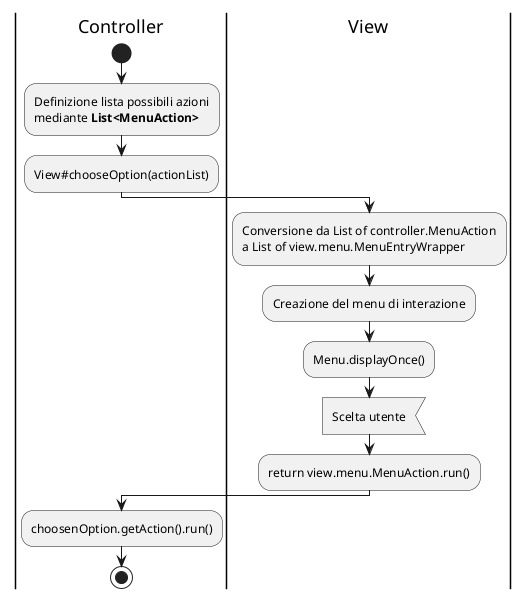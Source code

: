 @startuml

|Controller|
start

:Definizione lista possibili azioni
mediante **List<MenuAction>**;

:View#chooseOption(actionList);

|View|

:Conversione da List of controller.MenuAction
a List of view.menu.MenuEntryWrapper;

:Creazione del menu di interazione;

:Menu.displayOnce();

:Scelta utente<

:return view.menu.MenuAction.run();

|Controller|

:choosenOption.getAction().run();

stop

@enduml